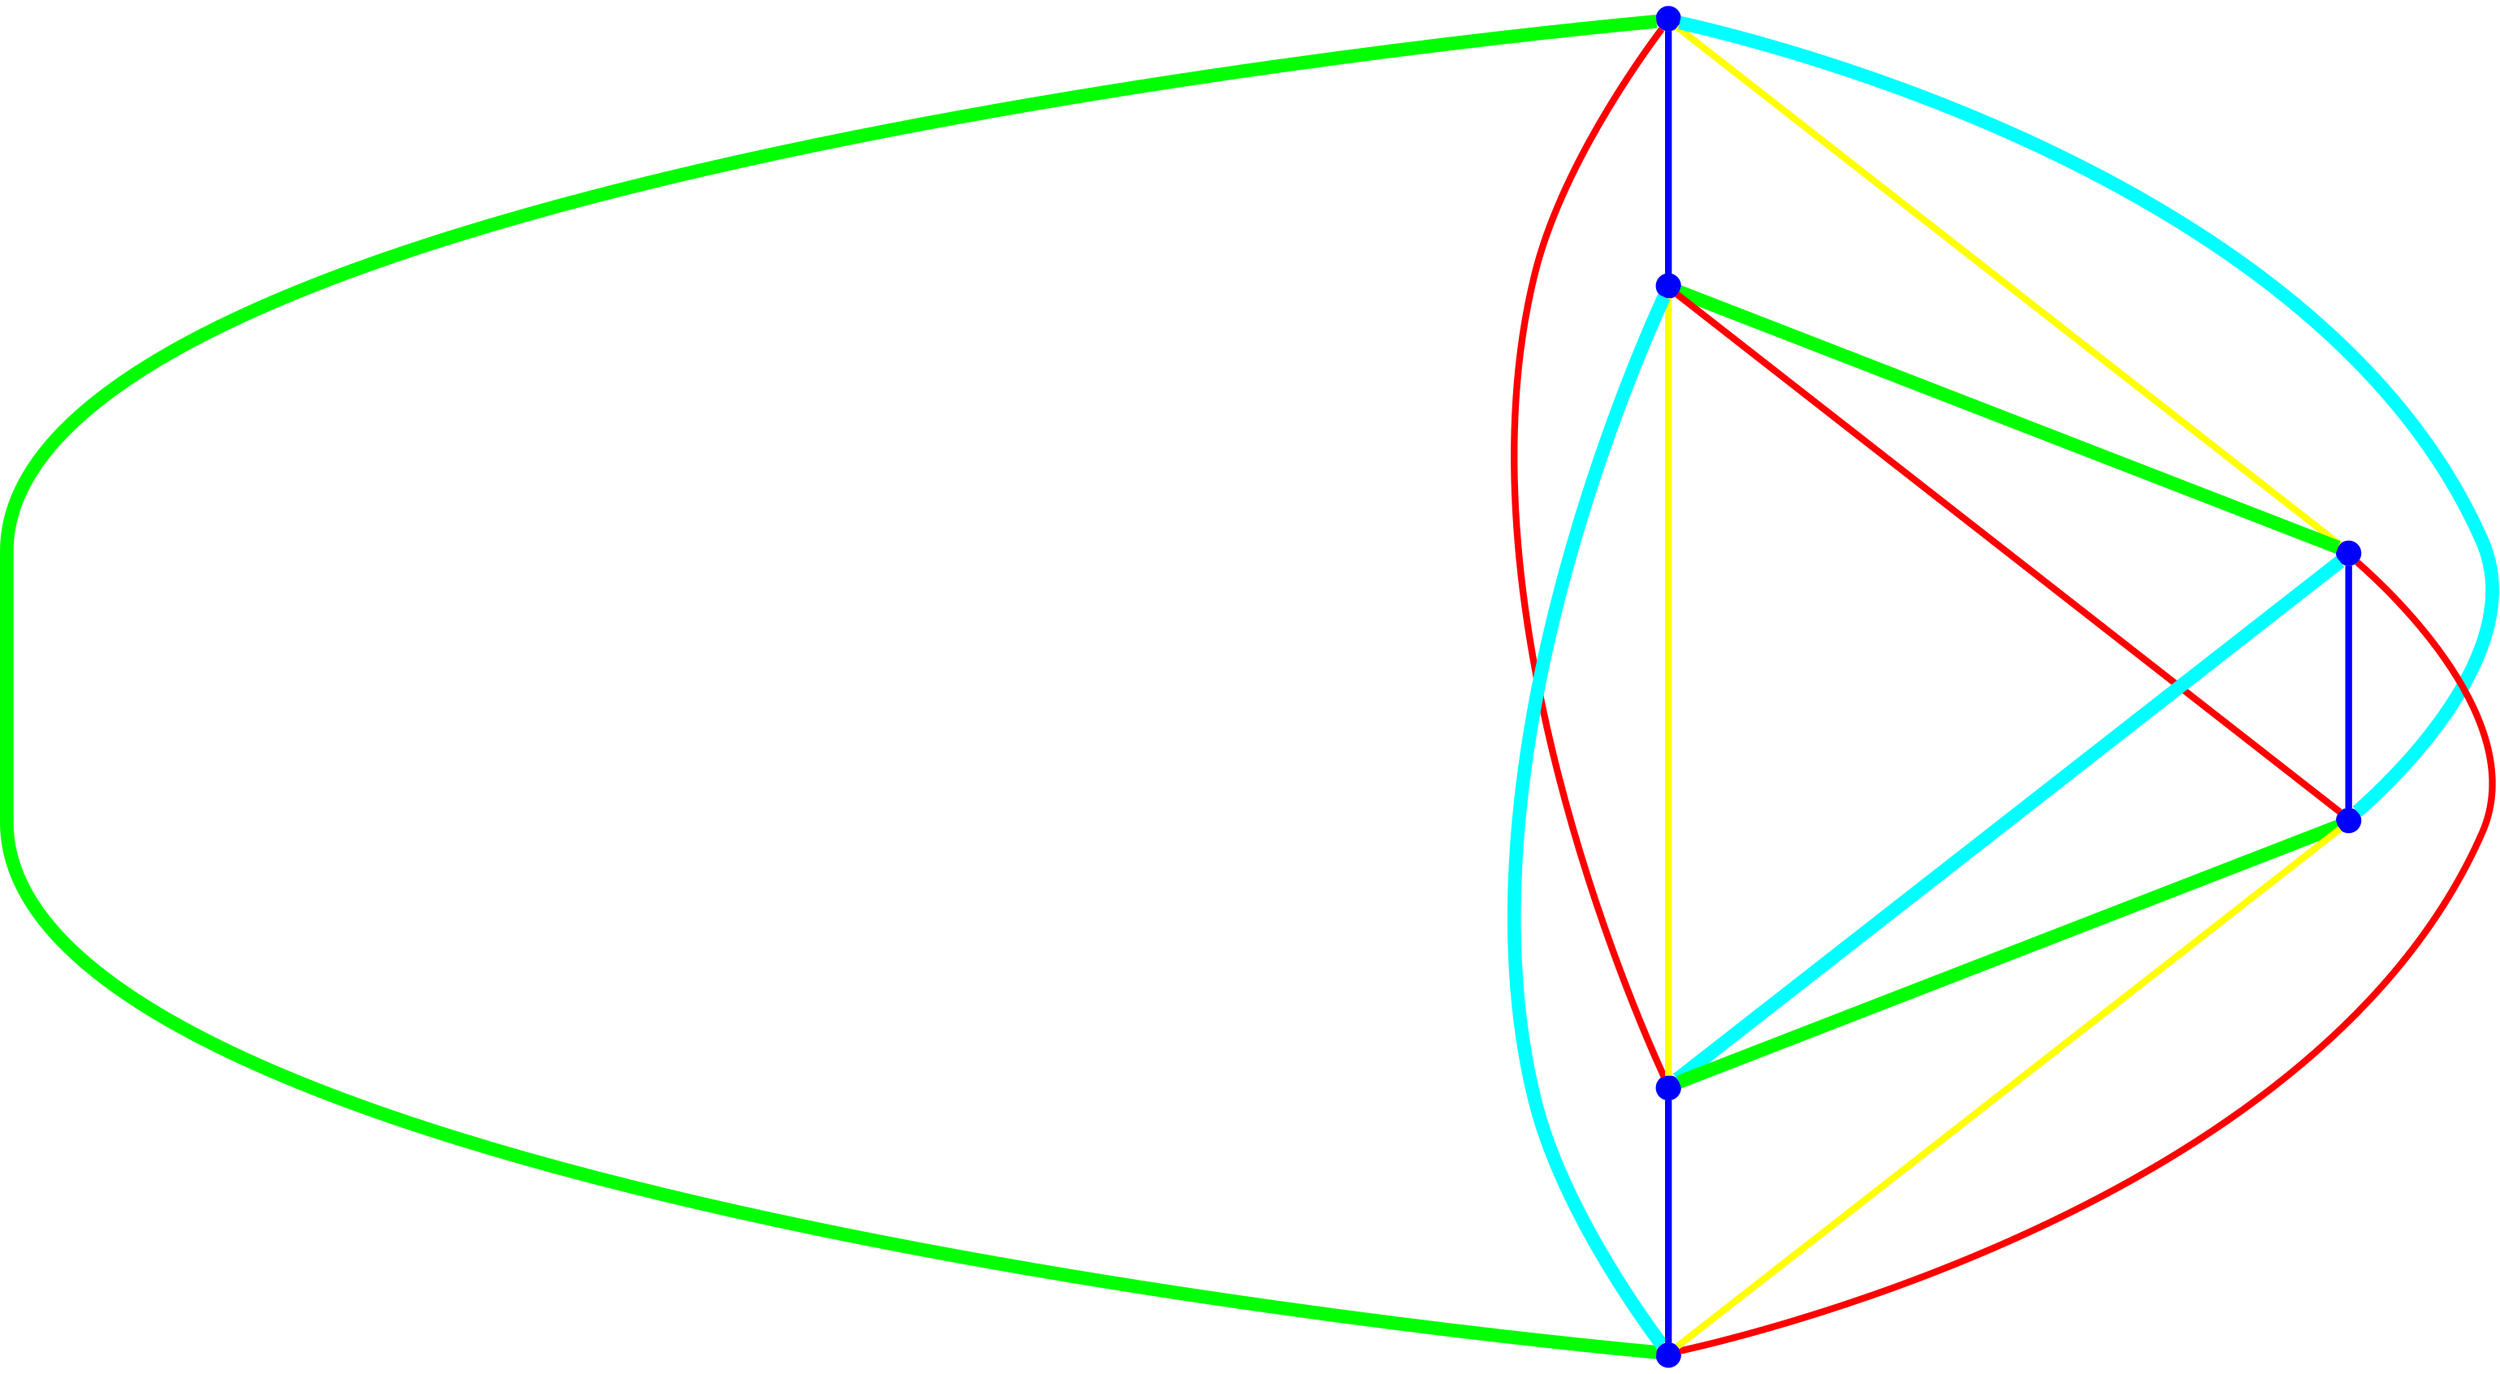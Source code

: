 graph {
ranksep=2
nodesep=2
node [label="" shape=circle style=filled fixedsize=true color=blue fillcolor=blue width=0.2];
"1" -- "2" [style="solid",penwidth="4",color="blue"];
"1" -- "3" [style="solid",penwidth="4",color="yellow"];
"1" -- "4" [style="solid",penwidth="8",color="cyan"];
"1" -- "5" [style="solid",penwidth="4",color="red"];
"1" -- "6" [style="solid",penwidth="8",color="green"];
"2" -- "3" [style="solid",penwidth="8",color="green"];
"2" -- "4" [style="solid",penwidth="4",color="red"];
"2" -- "5" [style="solid",penwidth="4",color="yellow"];
"2" -- "6" [style="solid",penwidth="8",color="cyan"];
"3" -- "4" [style="solid",penwidth="4",color="blue"];
"3" -- "5" [style="solid",penwidth="8",color="cyan"];
"3" -- "6" [style="solid",penwidth="4",color="red"];
"4" -- "5" [style="solid",penwidth="8",color="green"];
"4" -- "6" [style="solid",penwidth="4",color="yellow"];
"5" -- "6" [style="solid",penwidth="4",color="blue"];
}
